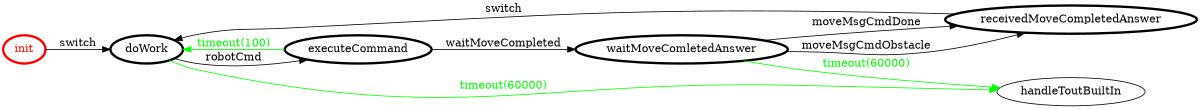 /*
*
* A GraphViz DOT FSM description 
* Please use a GraphViz visualizer (like http://www.webgraphviz.com)
*  
*/

digraph finite_state_machine {
	rankdir=LR
	size="8,5"
	
	init [ color = red ][ fontcolor = red ][ penwidth = 3 ]
	doWork [ color = black ][ fontcolor = black ][ penwidth = 3 ]
	waitMoveComletedAnswer [ color = black ][ fontcolor = black ][ penwidth = 3 ]
	receivedMoveCompletedAnswer [ color = black ][ fontcolor = black ][ penwidth = 3 ]
	executeCommand [ color = black ][ fontcolor = black ][ penwidth = 3 ]
	
	receivedMoveCompletedAnswer -> doWork [ label = "switch" ][ color = black ][ fontcolor = black ]
	waitMoveComletedAnswer -> receivedMoveCompletedAnswer [ label = "moveMsgCmdDone" ][ color = black ][ fontcolor = black ]
	waitMoveComletedAnswer -> receivedMoveCompletedAnswer [ label = "moveMsgCmdObstacle" ][ color = black ][ fontcolor = black ]
	doWork -> executeCommand [ label = "robotCmd" ][ color = black ][ fontcolor = black ]
	executeCommand -> waitMoveComletedAnswer [ label = "waitMoveCompleted" ][ color = black ][ fontcolor = black ]
	doWork -> handleToutBuiltIn [ label = "timeout(60000)" ][ color = green ][ fontcolor = green ]
	init -> doWork [ label = "switch" ][ color = black ][ fontcolor = black ]
	executeCommand -> doWork [ label = "timeout(100)" ][ color = green ][ fontcolor = green ]
	waitMoveComletedAnswer -> handleToutBuiltIn [ label = "timeout(60000)" ][ color = green ][ fontcolor = green ]
}

